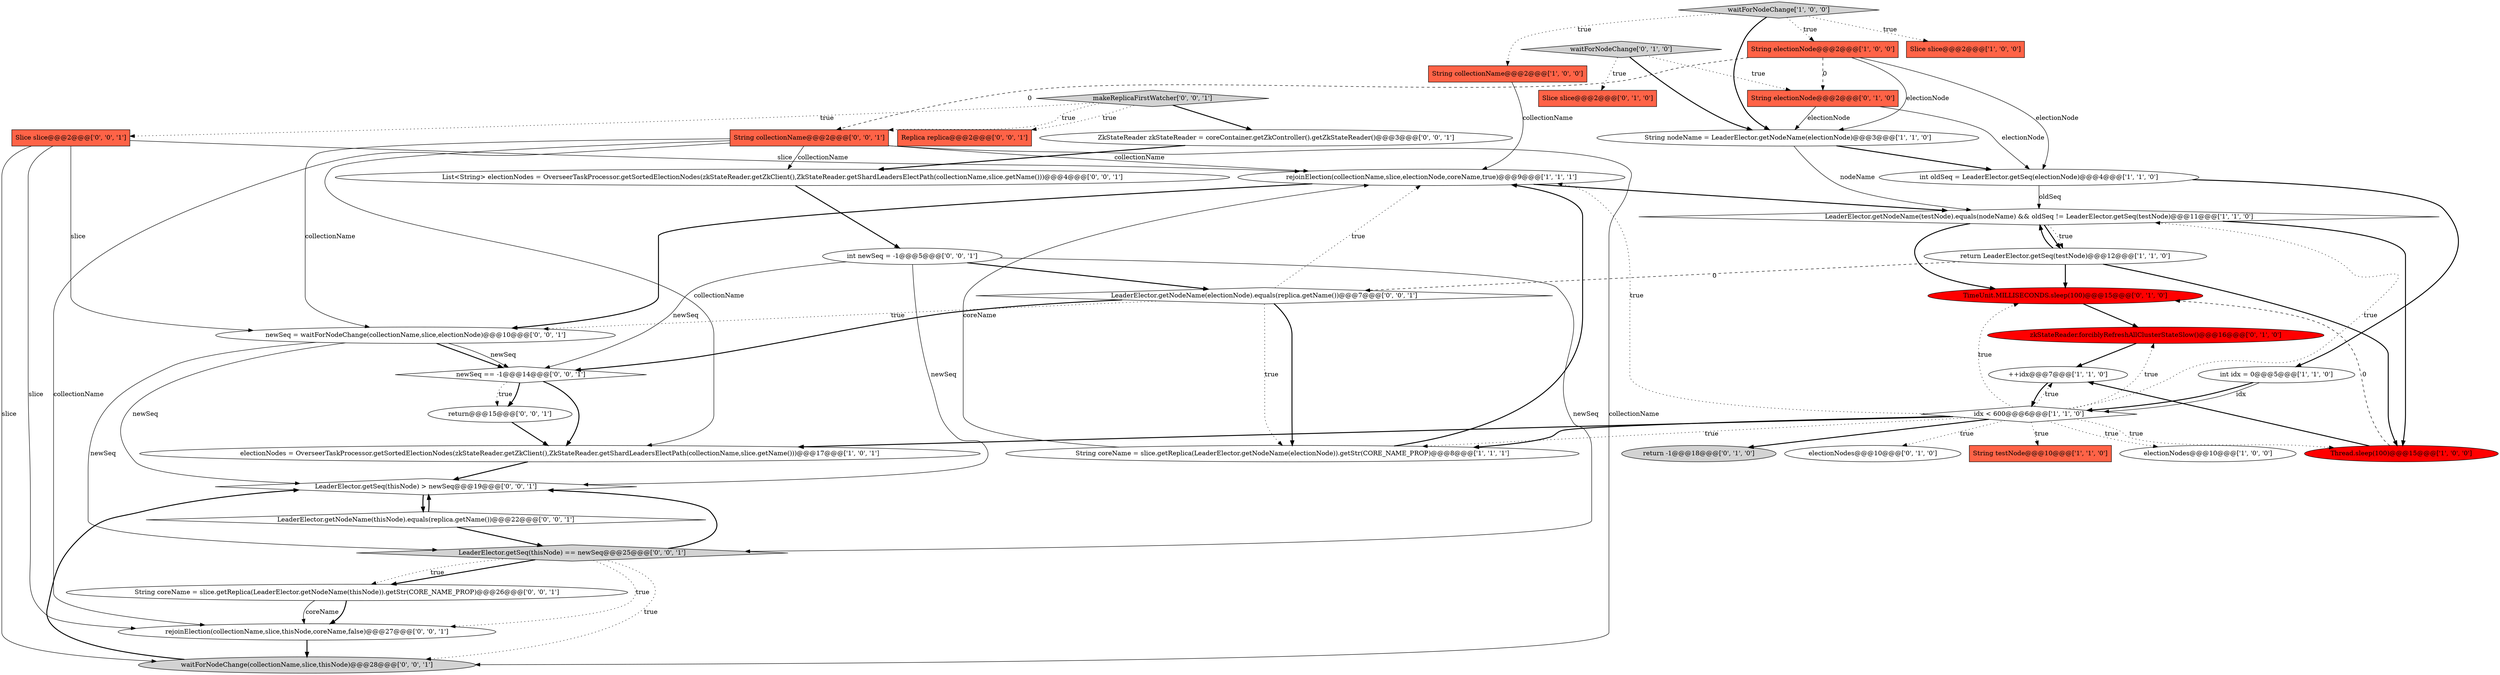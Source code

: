 digraph {
6 [style = filled, label = "String collectionName@@@2@@@['1', '0', '0']", fillcolor = tomato, shape = box image = "AAA0AAABBB1BBB"];
24 [style = filled, label = "List<String> electionNodes = OverseerTaskProcessor.getSortedElectionNodes(zkStateReader.getZkClient(),ZkStateReader.getShardLeadersElectPath(collectionName,slice.getName()))@@@4@@@['0', '0', '1']", fillcolor = white, shape = ellipse image = "AAA0AAABBB3BBB"];
39 [style = filled, label = "waitForNodeChange(collectionName,slice,thisNode)@@@28@@@['0', '0', '1']", fillcolor = lightgray, shape = ellipse image = "AAA0AAABBB3BBB"];
2 [style = filled, label = "electionNodes = OverseerTaskProcessor.getSortedElectionNodes(zkStateReader.getZkClient(),ZkStateReader.getShardLeadersElectPath(collectionName,slice.getName()))@@@17@@@['1', '0', '1']", fillcolor = white, shape = ellipse image = "AAA0AAABBB1BBB"];
21 [style = filled, label = "zkStateReader.forciblyRefreshAllClusterStateSlow()@@@16@@@['0', '1', '0']", fillcolor = red, shape = ellipse image = "AAA1AAABBB2BBB"];
11 [style = filled, label = "electionNodes@@@10@@@['1', '0', '0']", fillcolor = white, shape = ellipse image = "AAA0AAABBB1BBB"];
35 [style = filled, label = "rejoinElection(collectionName,slice,thisNode,coreName,false)@@@27@@@['0', '0', '1']", fillcolor = white, shape = ellipse image = "AAA0AAABBB3BBB"];
16 [style = filled, label = "rejoinElection(collectionName,slice,electionNode,coreName,true)@@@9@@@['1', '1', '1']", fillcolor = white, shape = ellipse image = "AAA0AAABBB1BBB"];
27 [style = filled, label = "LeaderElector.getSeq(thisNode) > newSeq@@@19@@@['0', '0', '1']", fillcolor = white, shape = diamond image = "AAA0AAABBB3BBB"];
5 [style = filled, label = "String nodeName = LeaderElector.getNodeName(electionNode)@@@3@@@['1', '1', '0']", fillcolor = white, shape = ellipse image = "AAA0AAABBB1BBB"];
36 [style = filled, label = "makeReplicaFirstWatcher['0', '0', '1']", fillcolor = lightgray, shape = diamond image = "AAA0AAABBB3BBB"];
8 [style = filled, label = "String electionNode@@@2@@@['1', '0', '0']", fillcolor = tomato, shape = box image = "AAA1AAABBB1BBB"];
14 [style = filled, label = "return LeaderElector.getSeq(testNode)@@@12@@@['1', '1', '0']", fillcolor = white, shape = ellipse image = "AAA0AAABBB1BBB"];
18 [style = filled, label = "TimeUnit.MILLISECONDS.sleep(100)@@@15@@@['0', '1', '0']", fillcolor = red, shape = ellipse image = "AAA1AAABBB2BBB"];
28 [style = filled, label = "int newSeq = -1@@@5@@@['0', '0', '1']", fillcolor = white, shape = ellipse image = "AAA0AAABBB3BBB"];
15 [style = filled, label = "Thread.sleep(100)@@@15@@@['1', '0', '0']", fillcolor = red, shape = ellipse image = "AAA1AAABBB1BBB"];
22 [style = filled, label = "return -1@@@18@@@['0', '1', '0']", fillcolor = lightgray, shape = ellipse image = "AAA0AAABBB2BBB"];
34 [style = filled, label = "Slice slice@@@2@@@['0', '0', '1']", fillcolor = tomato, shape = box image = "AAA0AAABBB3BBB"];
31 [style = filled, label = "newSeq = waitForNodeChange(collectionName,slice,electionNode)@@@10@@@['0', '0', '1']", fillcolor = white, shape = ellipse image = "AAA0AAABBB3BBB"];
40 [style = filled, label = "String collectionName@@@2@@@['0', '0', '1']", fillcolor = tomato, shape = box image = "AAA0AAABBB3BBB"];
33 [style = filled, label = "LeaderElector.getNodeName(electionNode).equals(replica.getName())@@@7@@@['0', '0', '1']", fillcolor = white, shape = diamond image = "AAA0AAABBB3BBB"];
17 [style = filled, label = "Slice slice@@@2@@@['0', '1', '0']", fillcolor = tomato, shape = box image = "AAA0AAABBB2BBB"];
29 [style = filled, label = "return@@@15@@@['0', '0', '1']", fillcolor = white, shape = ellipse image = "AAA0AAABBB3BBB"];
32 [style = filled, label = "ZkStateReader zkStateReader = coreContainer.getZkController().getZkStateReader()@@@3@@@['0', '0', '1']", fillcolor = white, shape = ellipse image = "AAA0AAABBB3BBB"];
23 [style = filled, label = "electionNodes@@@10@@@['0', '1', '0']", fillcolor = white, shape = ellipse image = "AAA0AAABBB2BBB"];
38 [style = filled, label = "LeaderElector.getNodeName(thisNode).equals(replica.getName())@@@22@@@['0', '0', '1']", fillcolor = white, shape = diamond image = "AAA0AAABBB3BBB"];
7 [style = filled, label = "idx < 600@@@6@@@['1', '1', '0']", fillcolor = white, shape = diamond image = "AAA0AAABBB1BBB"];
9 [style = filled, label = "int idx = 0@@@5@@@['1', '1', '0']", fillcolor = white, shape = ellipse image = "AAA0AAABBB1BBB"];
26 [style = filled, label = "newSeq == -1@@@14@@@['0', '0', '1']", fillcolor = white, shape = diamond image = "AAA0AAABBB3BBB"];
37 [style = filled, label = "Replica replica@@@2@@@['0', '0', '1']", fillcolor = tomato, shape = box image = "AAA0AAABBB3BBB"];
0 [style = filled, label = "String coreName = slice.getReplica(LeaderElector.getNodeName(electionNode)).getStr(CORE_NAME_PROP)@@@8@@@['1', '1', '1']", fillcolor = white, shape = ellipse image = "AAA0AAABBB1BBB"];
1 [style = filled, label = "Slice slice@@@2@@@['1', '0', '0']", fillcolor = tomato, shape = box image = "AAA0AAABBB1BBB"];
30 [style = filled, label = "String coreName = slice.getReplica(LeaderElector.getNodeName(thisNode)).getStr(CORE_NAME_PROP)@@@26@@@['0', '0', '1']", fillcolor = white, shape = ellipse image = "AAA0AAABBB3BBB"];
10 [style = filled, label = "waitForNodeChange['1', '0', '0']", fillcolor = lightgray, shape = diamond image = "AAA0AAABBB1BBB"];
12 [style = filled, label = "String testNode@@@10@@@['1', '1', '0']", fillcolor = tomato, shape = box image = "AAA0AAABBB1BBB"];
13 [style = filled, label = "++idx@@@7@@@['1', '1', '0']", fillcolor = white, shape = ellipse image = "AAA0AAABBB1BBB"];
19 [style = filled, label = "String electionNode@@@2@@@['0', '1', '0']", fillcolor = tomato, shape = box image = "AAA1AAABBB2BBB"];
20 [style = filled, label = "waitForNodeChange['0', '1', '0']", fillcolor = lightgray, shape = diamond image = "AAA0AAABBB2BBB"];
3 [style = filled, label = "int oldSeq = LeaderElector.getSeq(electionNode)@@@4@@@['1', '1', '0']", fillcolor = white, shape = ellipse image = "AAA0AAABBB1BBB"];
25 [style = filled, label = "LeaderElector.getSeq(thisNode) == newSeq@@@25@@@['0', '0', '1']", fillcolor = lightgray, shape = diamond image = "AAA0AAABBB3BBB"];
4 [style = filled, label = "LeaderElector.getNodeName(testNode).equals(nodeName) && oldSeq != LeaderElector.getSeq(testNode)@@@11@@@['1', '1', '0']", fillcolor = white, shape = diamond image = "AAA0AAABBB1BBB"];
5->3 [style = bold, label=""];
10->8 [style = dotted, label="true"];
27->38 [style = bold, label=""];
25->30 [style = bold, label=""];
25->35 [style = dotted, label="true"];
4->15 [style = bold, label=""];
34->35 [style = solid, label="slice"];
9->7 [style = bold, label=""];
3->4 [style = solid, label="oldSeq"];
33->0 [style = bold, label=""];
29->2 [style = bold, label=""];
28->26 [style = solid, label="newSeq"];
40->35 [style = solid, label="collectionName"];
19->5 [style = solid, label="electionNode"];
7->16 [style = dotted, label="true"];
33->16 [style = dotted, label="true"];
10->1 [style = dotted, label="true"];
21->13 [style = bold, label=""];
28->25 [style = solid, label="newSeq"];
24->28 [style = bold, label=""];
10->6 [style = dotted, label="true"];
15->13 [style = bold, label=""];
31->27 [style = solid, label="newSeq"];
7->13 [style = dotted, label="true"];
7->0 [style = bold, label=""];
4->18 [style = bold, label=""];
36->40 [style = dotted, label="true"];
14->33 [style = dashed, label="0"];
7->12 [style = dotted, label="true"];
34->16 [style = solid, label="slice"];
25->27 [style = bold, label=""];
34->31 [style = solid, label="slice"];
7->23 [style = dotted, label="true"];
7->2 [style = bold, label=""];
2->27 [style = bold, label=""];
38->25 [style = bold, label=""];
14->18 [style = bold, label=""];
14->15 [style = bold, label=""];
40->16 [style = solid, label="collectionName"];
8->5 [style = solid, label="electionNode"];
7->21 [style = dotted, label="true"];
19->3 [style = solid, label="electionNode"];
14->4 [style = bold, label=""];
33->31 [style = dotted, label="true"];
33->0 [style = dotted, label="true"];
0->16 [style = bold, label=""];
4->14 [style = bold, label=""];
8->40 [style = dashed, label="0"];
34->39 [style = solid, label="slice"];
0->16 [style = solid, label="coreName"];
20->17 [style = dotted, label="true"];
35->39 [style = bold, label=""];
38->27 [style = bold, label=""];
25->39 [style = dotted, label="true"];
7->0 [style = dotted, label="true"];
7->15 [style = dotted, label="true"];
36->37 [style = dotted, label="true"];
33->26 [style = bold, label=""];
3->9 [style = bold, label=""];
7->22 [style = bold, label=""];
31->26 [style = bold, label=""];
31->26 [style = solid, label="newSeq"];
10->5 [style = bold, label=""];
31->25 [style = solid, label="newSeq"];
30->35 [style = bold, label=""];
7->11 [style = dotted, label="true"];
16->31 [style = bold, label=""];
7->18 [style = dotted, label="true"];
20->19 [style = dotted, label="true"];
18->21 [style = bold, label=""];
16->4 [style = bold, label=""];
40->2 [style = solid, label="collectionName"];
9->7 [style = solid, label="idx"];
5->4 [style = solid, label="nodeName"];
40->31 [style = solid, label="collectionName"];
8->19 [style = dashed, label="0"];
30->35 [style = solid, label="coreName"];
26->29 [style = bold, label=""];
15->18 [style = dashed, label="0"];
40->24 [style = solid, label="collectionName"];
40->39 [style = solid, label="collectionName"];
36->32 [style = bold, label=""];
39->27 [style = bold, label=""];
4->14 [style = dotted, label="true"];
6->16 [style = solid, label="collectionName"];
20->5 [style = bold, label=""];
28->27 [style = solid, label="newSeq"];
26->2 [style = bold, label=""];
28->33 [style = bold, label=""];
13->7 [style = bold, label=""];
7->4 [style = dotted, label="true"];
8->3 [style = solid, label="electionNode"];
26->29 [style = dotted, label="true"];
25->30 [style = dotted, label="true"];
32->24 [style = bold, label=""];
36->34 [style = dotted, label="true"];
}
